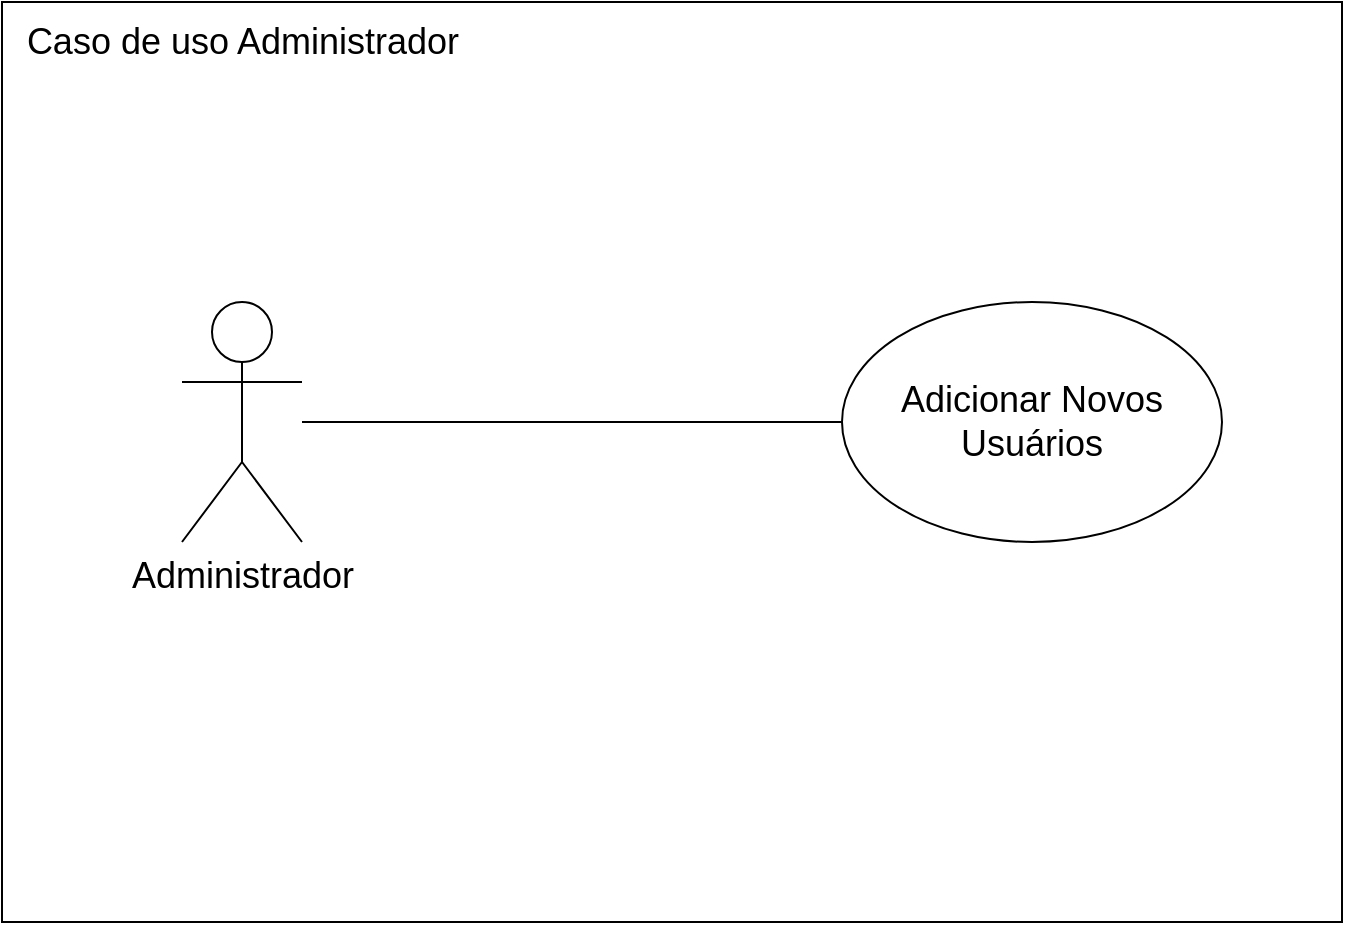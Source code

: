 <mxfile version="13.6.2" type="device"><diagram id="hVBkbN7B2D_yK5ErehKC" name="Page-1"><mxGraphModel dx="1955" dy="967" grid="1" gridSize="10" guides="1" tooltips="1" connect="1" arrows="1" fold="1" page="1" pageScale="1" pageWidth="827" pageHeight="1169" math="0" shadow="0"><root><mxCell id="0"/><mxCell id="1" parent="0"/><mxCell id="9D8R1lAqaZJtO7HZqTXo-11" value="" style="rounded=0;whiteSpace=wrap;html=1;" vertex="1" parent="1"><mxGeometry x="100" y="30" width="670" height="460" as="geometry"/></mxCell><mxCell id="9D8R1lAqaZJtO7HZqTXo-4" value="&lt;font style=&quot;font-size: 18px&quot;&gt;Administrador&lt;/font&gt;" style="shape=umlActor;verticalLabelPosition=bottom;verticalAlign=top;html=1;outlineConnect=0;" vertex="1" parent="1"><mxGeometry x="190" y="180" width="60" height="120" as="geometry"/></mxCell><mxCell id="9D8R1lAqaZJtO7HZqTXo-5" value="&lt;font style=&quot;font-size: 18px&quot;&gt;Adicionar Novos Usuários&lt;/font&gt;" style="ellipse;whiteSpace=wrap;html=1;" vertex="1" parent="1"><mxGeometry x="520" y="180" width="190" height="120" as="geometry"/></mxCell><mxCell id="9D8R1lAqaZJtO7HZqTXo-10" value="" style="endArrow=none;html=1;entryX=0;entryY=0.5;entryDx=0;entryDy=0;" edge="1" parent="1" target="9D8R1lAqaZJtO7HZqTXo-5"><mxGeometry width="50" height="50" relative="1" as="geometry"><mxPoint x="250" y="240" as="sourcePoint"/><mxPoint x="380" y="220" as="targetPoint"/></mxGeometry></mxCell><mxCell id="9D8R1lAqaZJtO7HZqTXo-12" value="&lt;font style=&quot;font-size: 18px&quot;&gt;Caso de uso Administrador&lt;/font&gt;" style="text;html=1;align=center;verticalAlign=middle;resizable=0;points=[];autosize=1;" vertex="1" parent="1"><mxGeometry x="105" y="40" width="230" height="20" as="geometry"/></mxCell></root></mxGraphModel></diagram></mxfile>
